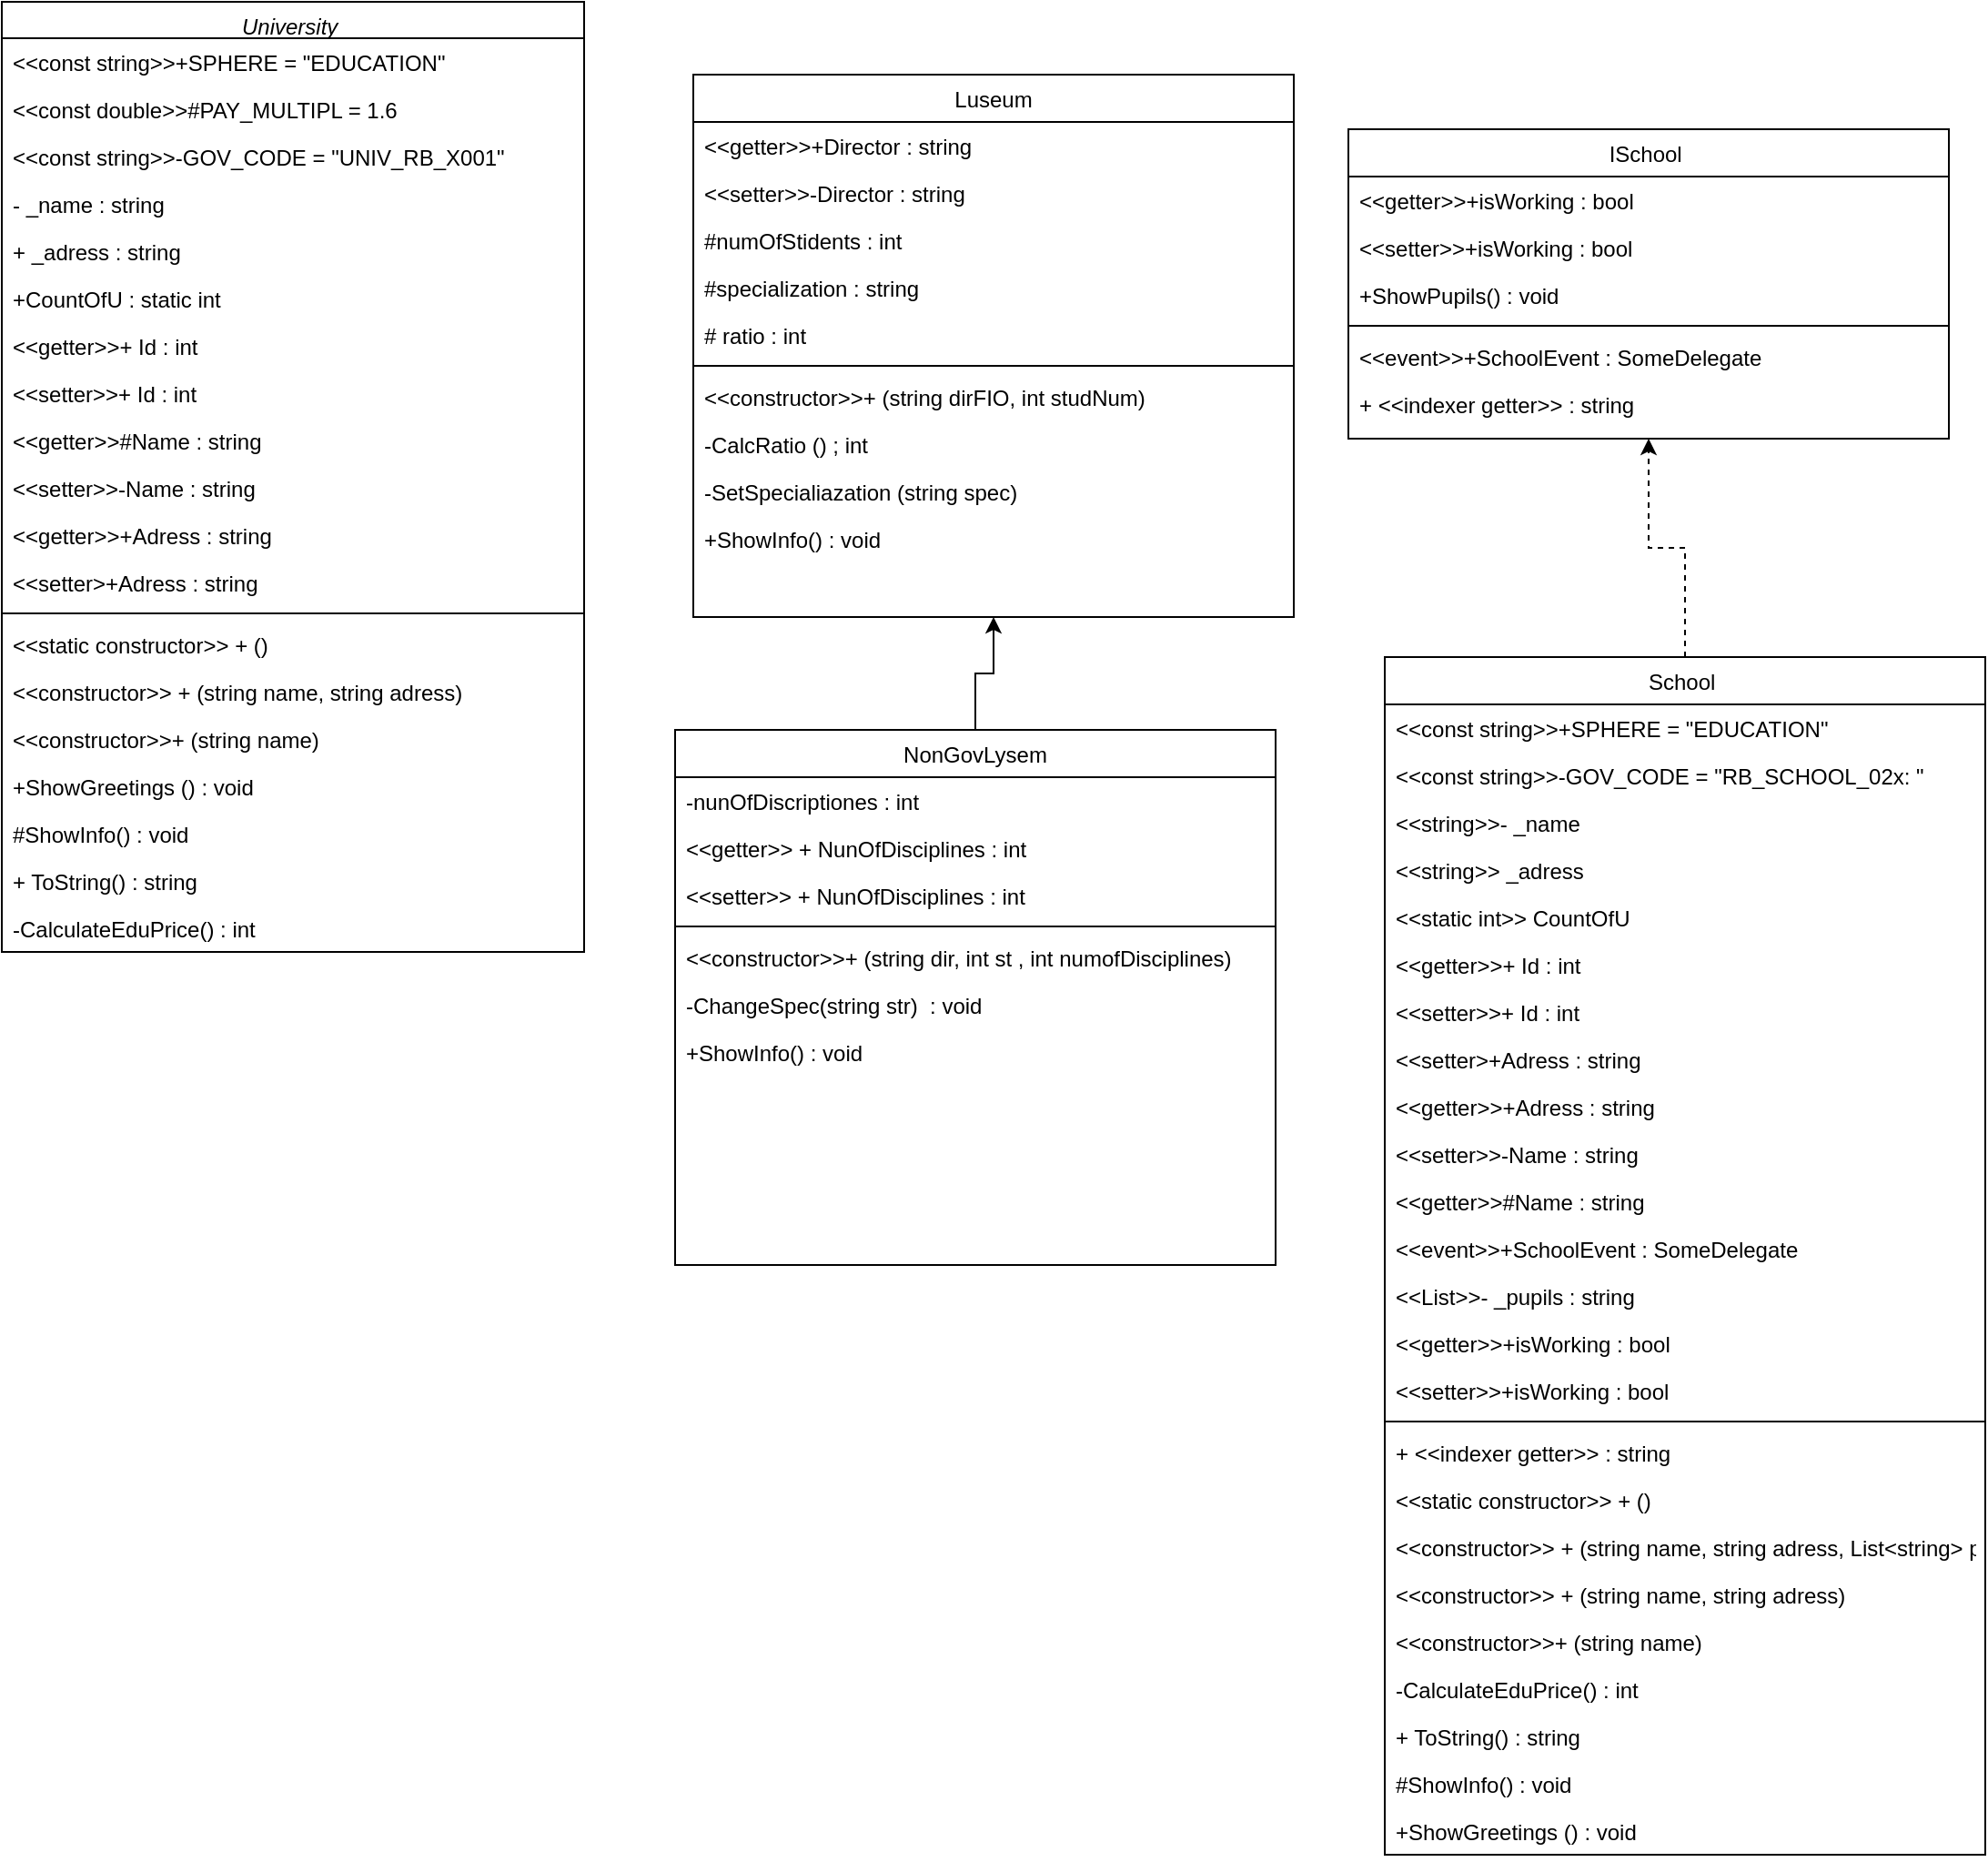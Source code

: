 <mxfile version="20.7.4" type="github">
  <diagram id="C5RBs43oDa-KdzZeNtuy" name="Page-1">
    <mxGraphModel dx="1558" dy="1933" grid="1" gridSize="10" guides="1" tooltips="1" connect="1" arrows="1" fold="1" page="1" pageScale="1" pageWidth="827" pageHeight="1169" math="0" shadow="0">
      <root>
        <mxCell id="WIyWlLk6GJQsqaUBKTNV-0" />
        <mxCell id="WIyWlLk6GJQsqaUBKTNV-1" parent="WIyWlLk6GJQsqaUBKTNV-0" />
        <mxCell id="zkfFHV4jXpPFQw0GAbJ--0" value="University " style="swimlane;fontStyle=2;align=center;verticalAlign=top;childLayout=stackLayout;horizontal=1;startSize=20;horizontalStack=0;resizeParent=1;resizeLast=0;collapsible=1;marginBottom=0;rounded=0;shadow=0;strokeWidth=1;" parent="WIyWlLk6GJQsqaUBKTNV-1" vertex="1">
          <mxGeometry x="60" y="-140" width="320" height="522" as="geometry">
            <mxRectangle x="230" y="140" width="160" height="26" as="alternateBounds" />
          </mxGeometry>
        </mxCell>
        <mxCell id="zkfFHV4jXpPFQw0GAbJ--1" value="&lt;&lt;const string&gt;&gt;+SPHERE = &quot;EDUCATION&quot;" style="text;align=left;verticalAlign=top;spacingLeft=4;spacingRight=4;overflow=hidden;rotatable=0;points=[[0,0.5],[1,0.5]];portConstraint=eastwest;" parent="zkfFHV4jXpPFQw0GAbJ--0" vertex="1">
          <mxGeometry y="20" width="320" height="26" as="geometry" />
        </mxCell>
        <mxCell id="zkfFHV4jXpPFQw0GAbJ--2" value="&lt;&lt;const double&gt;&gt;#PAY_MULTIPL = 1.6" style="text;align=left;verticalAlign=top;spacingLeft=4;spacingRight=4;overflow=hidden;rotatable=0;points=[[0,0.5],[1,0.5]];portConstraint=eastwest;rounded=0;shadow=0;html=0;" parent="zkfFHV4jXpPFQw0GAbJ--0" vertex="1">
          <mxGeometry y="46" width="320" height="26" as="geometry" />
        </mxCell>
        <mxCell id="zkfFHV4jXpPFQw0GAbJ--3" value="&lt;&lt;const string&gt;&gt;-GOV_CODE = &quot;UNIV_RB_X001&quot;" style="text;align=left;verticalAlign=top;spacingLeft=4;spacingRight=4;overflow=hidden;rotatable=0;points=[[0,0.5],[1,0.5]];portConstraint=eastwest;rounded=0;shadow=0;html=0;" parent="zkfFHV4jXpPFQw0GAbJ--0" vertex="1">
          <mxGeometry y="72" width="320" height="26" as="geometry" />
        </mxCell>
        <mxCell id="zkfFHV4jXpPFQw0GAbJ--5" value="- _name : string" style="text;align=left;verticalAlign=top;spacingLeft=4;spacingRight=4;overflow=hidden;rotatable=0;points=[[0,0.5],[1,0.5]];portConstraint=eastwest;" parent="zkfFHV4jXpPFQw0GAbJ--0" vertex="1">
          <mxGeometry y="98" width="320" height="26" as="geometry" />
        </mxCell>
        <mxCell id="fwnLO7rDKL6S0W3U5-J9-70" value="+ _adress : string" style="text;align=left;verticalAlign=top;spacingLeft=4;spacingRight=4;overflow=hidden;rotatable=0;points=[[0,0.5],[1,0.5]];portConstraint=eastwest;" vertex="1" parent="zkfFHV4jXpPFQw0GAbJ--0">
          <mxGeometry y="124" width="320" height="26" as="geometry" />
        </mxCell>
        <mxCell id="fwnLO7rDKL6S0W3U5-J9-69" value="+CountOfU : static int" style="text;align=left;verticalAlign=top;spacingLeft=4;spacingRight=4;overflow=hidden;rotatable=0;points=[[0,0.5],[1,0.5]];portConstraint=eastwest;" vertex="1" parent="zkfFHV4jXpPFQw0GAbJ--0">
          <mxGeometry y="150" width="320" height="26" as="geometry" />
        </mxCell>
        <mxCell id="fwnLO7rDKL6S0W3U5-J9-68" value="&lt;&lt;getter&gt;&gt;+ Id : int&#xa;" style="text;align=left;verticalAlign=top;spacingLeft=4;spacingRight=4;overflow=hidden;rotatable=0;points=[[0,0.5],[1,0.5]];portConstraint=eastwest;" vertex="1" parent="zkfFHV4jXpPFQw0GAbJ--0">
          <mxGeometry y="176" width="320" height="26" as="geometry" />
        </mxCell>
        <mxCell id="fwnLO7rDKL6S0W3U5-J9-67" value="&lt;&lt;setter&gt;&gt;+ Id : int" style="text;align=left;verticalAlign=top;spacingLeft=4;spacingRight=4;overflow=hidden;rotatable=0;points=[[0,0.5],[1,0.5]];portConstraint=eastwest;" vertex="1" parent="zkfFHV4jXpPFQw0GAbJ--0">
          <mxGeometry y="202" width="320" height="26" as="geometry" />
        </mxCell>
        <mxCell id="fwnLO7rDKL6S0W3U5-J9-76" value="&lt;&lt;getter&gt;&gt;#Name : string" style="text;align=left;verticalAlign=top;spacingLeft=4;spacingRight=4;overflow=hidden;rotatable=0;points=[[0,0.5],[1,0.5]];portConstraint=eastwest;" vertex="1" parent="zkfFHV4jXpPFQw0GAbJ--0">
          <mxGeometry y="228" width="320" height="26" as="geometry" />
        </mxCell>
        <mxCell id="fwnLO7rDKL6S0W3U5-J9-75" value="&lt;&lt;setter&gt;&gt;-Name : string" style="text;align=left;verticalAlign=top;spacingLeft=4;spacingRight=4;overflow=hidden;rotatable=0;points=[[0,0.5],[1,0.5]];portConstraint=eastwest;" vertex="1" parent="zkfFHV4jXpPFQw0GAbJ--0">
          <mxGeometry y="254" width="320" height="26" as="geometry" />
        </mxCell>
        <mxCell id="fwnLO7rDKL6S0W3U5-J9-74" value="&lt;&lt;getter&gt;&gt;+Adress : string" style="text;align=left;verticalAlign=top;spacingLeft=4;spacingRight=4;overflow=hidden;rotatable=0;points=[[0,0.5],[1,0.5]];portConstraint=eastwest;" vertex="1" parent="zkfFHV4jXpPFQw0GAbJ--0">
          <mxGeometry y="280" width="320" height="26" as="geometry" />
        </mxCell>
        <mxCell id="fwnLO7rDKL6S0W3U5-J9-73" value="&lt;&lt;setter&gt;+Adress : string" style="text;align=left;verticalAlign=top;spacingLeft=4;spacingRight=4;overflow=hidden;rotatable=0;points=[[0,0.5],[1,0.5]];portConstraint=eastwest;" vertex="1" parent="zkfFHV4jXpPFQw0GAbJ--0">
          <mxGeometry y="306" width="320" height="26" as="geometry" />
        </mxCell>
        <mxCell id="zkfFHV4jXpPFQw0GAbJ--4" value="" style="line;html=1;strokeWidth=1;align=left;verticalAlign=middle;spacingTop=-1;spacingLeft=3;spacingRight=3;rotatable=0;labelPosition=right;points=[];portConstraint=eastwest;" parent="zkfFHV4jXpPFQw0GAbJ--0" vertex="1">
          <mxGeometry y="332" width="320" height="8" as="geometry" />
        </mxCell>
        <mxCell id="fwnLO7rDKL6S0W3U5-J9-72" value="&lt;&lt;static constructor&gt;&gt; + ()" style="text;align=left;verticalAlign=top;spacingLeft=4;spacingRight=4;overflow=hidden;rotatable=0;points=[[0,0.5],[1,0.5]];portConstraint=eastwest;" vertex="1" parent="zkfFHV4jXpPFQw0GAbJ--0">
          <mxGeometry y="340" width="320" height="26" as="geometry" />
        </mxCell>
        <mxCell id="fwnLO7rDKL6S0W3U5-J9-71" value="&lt;&lt;constructor&gt;&gt; + (string name, string adress)" style="text;align=left;verticalAlign=top;spacingLeft=4;spacingRight=4;overflow=hidden;rotatable=0;points=[[0,0.5],[1,0.5]];portConstraint=eastwest;" vertex="1" parent="zkfFHV4jXpPFQw0GAbJ--0">
          <mxGeometry y="366" width="320" height="26" as="geometry" />
        </mxCell>
        <mxCell id="fwnLO7rDKL6S0W3U5-J9-66" value="&lt;&lt;constructor&gt;&gt;+ (string name) " style="text;align=left;verticalAlign=top;spacingLeft=4;spacingRight=4;overflow=hidden;rotatable=0;points=[[0,0.5],[1,0.5]];portConstraint=eastwest;" vertex="1" parent="zkfFHV4jXpPFQw0GAbJ--0">
          <mxGeometry y="392" width="320" height="26" as="geometry" />
        </mxCell>
        <mxCell id="fwnLO7rDKL6S0W3U5-J9-83" value="+ShowGreetings () : void" style="text;align=left;verticalAlign=top;spacingLeft=4;spacingRight=4;overflow=hidden;rotatable=0;points=[[0,0.5],[1,0.5]];portConstraint=eastwest;" vertex="1" parent="zkfFHV4jXpPFQw0GAbJ--0">
          <mxGeometry y="418" width="320" height="26" as="geometry" />
        </mxCell>
        <mxCell id="fwnLO7rDKL6S0W3U5-J9-82" value="#ShowInfo() : void" style="text;align=left;verticalAlign=top;spacingLeft=4;spacingRight=4;overflow=hidden;rotatable=0;points=[[0,0.5],[1,0.5]];portConstraint=eastwest;" vertex="1" parent="zkfFHV4jXpPFQw0GAbJ--0">
          <mxGeometry y="444" width="320" height="26" as="geometry" />
        </mxCell>
        <mxCell id="fwnLO7rDKL6S0W3U5-J9-81" value="+ ToString() : string" style="text;align=left;verticalAlign=top;spacingLeft=4;spacingRight=4;overflow=hidden;rotatable=0;points=[[0,0.5],[1,0.5]];portConstraint=eastwest;" vertex="1" parent="zkfFHV4jXpPFQw0GAbJ--0">
          <mxGeometry y="470" width="320" height="26" as="geometry" />
        </mxCell>
        <mxCell id="fwnLO7rDKL6S0W3U5-J9-80" value="-CalculateEduPrice() : int " style="text;align=left;verticalAlign=top;spacingLeft=4;spacingRight=4;overflow=hidden;rotatable=0;points=[[0,0.5],[1,0.5]];portConstraint=eastwest;" vertex="1" parent="zkfFHV4jXpPFQw0GAbJ--0">
          <mxGeometry y="496" width="320" height="26" as="geometry" />
        </mxCell>
        <mxCell id="zkfFHV4jXpPFQw0GAbJ--17" value="ISchool " style="swimlane;fontStyle=0;align=center;verticalAlign=top;childLayout=stackLayout;horizontal=1;startSize=26;horizontalStack=0;resizeParent=1;resizeLast=0;collapsible=1;marginBottom=0;rounded=0;shadow=0;strokeWidth=1;" parent="WIyWlLk6GJQsqaUBKTNV-1" vertex="1">
          <mxGeometry x="800" y="-70" width="330" height="170" as="geometry">
            <mxRectangle x="550" y="140" width="160" height="26" as="alternateBounds" />
          </mxGeometry>
        </mxCell>
        <mxCell id="zkfFHV4jXpPFQw0GAbJ--18" value="&lt;&lt;getter&gt;&gt;+isWorking : bool" style="text;align=left;verticalAlign=top;spacingLeft=4;spacingRight=4;overflow=hidden;rotatable=0;points=[[0,0.5],[1,0.5]];portConstraint=eastwest;" parent="zkfFHV4jXpPFQw0GAbJ--17" vertex="1">
          <mxGeometry y="26" width="330" height="26" as="geometry" />
        </mxCell>
        <mxCell id="zkfFHV4jXpPFQw0GAbJ--19" value="&lt;&lt;setter&gt;&gt;+isWorking : bool" style="text;align=left;verticalAlign=top;spacingLeft=4;spacingRight=4;overflow=hidden;rotatable=0;points=[[0,0.5],[1,0.5]];portConstraint=eastwest;rounded=0;shadow=0;html=0;" parent="zkfFHV4jXpPFQw0GAbJ--17" vertex="1">
          <mxGeometry y="52" width="330" height="26" as="geometry" />
        </mxCell>
        <mxCell id="zkfFHV4jXpPFQw0GAbJ--20" value="+ShowPupils() : void" style="text;align=left;verticalAlign=top;spacingLeft=4;spacingRight=4;overflow=hidden;rotatable=0;points=[[0,0.5],[1,0.5]];portConstraint=eastwest;rounded=0;shadow=0;html=0;" parent="zkfFHV4jXpPFQw0GAbJ--17" vertex="1">
          <mxGeometry y="78" width="330" height="26" as="geometry" />
        </mxCell>
        <mxCell id="zkfFHV4jXpPFQw0GAbJ--23" value="" style="line;html=1;strokeWidth=1;align=left;verticalAlign=middle;spacingTop=-1;spacingLeft=3;spacingRight=3;rotatable=0;labelPosition=right;points=[];portConstraint=eastwest;" parent="zkfFHV4jXpPFQw0GAbJ--17" vertex="1">
          <mxGeometry y="104" width="330" height="8" as="geometry" />
        </mxCell>
        <mxCell id="zkfFHV4jXpPFQw0GAbJ--21" value="&lt;&lt;event&gt;&gt;+SchoolEvent : SomeDelegate" style="text;align=left;verticalAlign=top;spacingLeft=4;spacingRight=4;overflow=hidden;rotatable=0;points=[[0,0.5],[1,0.5]];portConstraint=eastwest;rounded=0;shadow=0;html=0;" parent="zkfFHV4jXpPFQw0GAbJ--17" vertex="1">
          <mxGeometry y="112" width="330" height="26" as="geometry" />
        </mxCell>
        <mxCell id="zkfFHV4jXpPFQw0GAbJ--22" value="+ &lt;&lt;indexer getter&gt;&gt; : string" style="text;align=left;verticalAlign=top;spacingLeft=4;spacingRight=4;overflow=hidden;rotatable=0;points=[[0,0.5],[1,0.5]];portConstraint=eastwest;rounded=0;shadow=0;html=0;" parent="zkfFHV4jXpPFQw0GAbJ--17" vertex="1">
          <mxGeometry y="138" width="330" height="26" as="geometry" />
        </mxCell>
        <mxCell id="fwnLO7rDKL6S0W3U5-J9-145" style="edgeStyle=orthogonalEdgeStyle;rounded=0;orthogonalLoop=1;jettySize=auto;html=1;entryX=0.5;entryY=1;entryDx=0;entryDy=0;dashed=1;" edge="1" parent="WIyWlLk6GJQsqaUBKTNV-1" source="fwnLO7rDKL6S0W3U5-J9-85" target="zkfFHV4jXpPFQw0GAbJ--17">
          <mxGeometry relative="1" as="geometry" />
        </mxCell>
        <mxCell id="fwnLO7rDKL6S0W3U5-J9-85" value="School " style="swimlane;fontStyle=0;align=center;verticalAlign=top;childLayout=stackLayout;horizontal=1;startSize=26;horizontalStack=0;resizeParent=1;resizeLast=0;collapsible=1;marginBottom=0;rounded=0;shadow=0;strokeWidth=1;" vertex="1" parent="WIyWlLk6GJQsqaUBKTNV-1">
          <mxGeometry x="820" y="220" width="330" height="658" as="geometry">
            <mxRectangle x="550" y="140" width="160" height="26" as="alternateBounds" />
          </mxGeometry>
        </mxCell>
        <mxCell id="fwnLO7rDKL6S0W3U5-J9-98" value="&lt;&lt;const string&gt;&gt;+SPHERE = &quot;EDUCATION&quot;" style="text;align=left;verticalAlign=top;spacingLeft=4;spacingRight=4;overflow=hidden;rotatable=0;points=[[0,0.5],[1,0.5]];portConstraint=eastwest;" vertex="1" parent="fwnLO7rDKL6S0W3U5-J9-85">
          <mxGeometry y="26" width="330" height="26" as="geometry" />
        </mxCell>
        <mxCell id="fwnLO7rDKL6S0W3U5-J9-99" value="&lt;&lt;const string&gt;&gt;-GOV_CODE = &quot;RB_SCHOOL_02x: &quot;" style="text;align=left;verticalAlign=top;spacingLeft=4;spacingRight=4;overflow=hidden;rotatable=0;points=[[0,0.5],[1,0.5]];portConstraint=eastwest;rounded=0;shadow=0;html=0;" vertex="1" parent="fwnLO7rDKL6S0W3U5-J9-85">
          <mxGeometry y="52" width="330" height="26" as="geometry" />
        </mxCell>
        <mxCell id="fwnLO7rDKL6S0W3U5-J9-100" value="&lt;&lt;string&gt;&gt;- _name" style="text;align=left;verticalAlign=top;spacingLeft=4;spacingRight=4;overflow=hidden;rotatable=0;points=[[0,0.5],[1,0.5]];portConstraint=eastwest;" vertex="1" parent="fwnLO7rDKL6S0W3U5-J9-85">
          <mxGeometry y="78" width="330" height="26" as="geometry" />
        </mxCell>
        <mxCell id="fwnLO7rDKL6S0W3U5-J9-101" value="&lt;&lt;string&gt;&gt; _adress" style="text;align=left;verticalAlign=top;spacingLeft=4;spacingRight=4;overflow=hidden;rotatable=0;points=[[0,0.5],[1,0.5]];portConstraint=eastwest;" vertex="1" parent="fwnLO7rDKL6S0W3U5-J9-85">
          <mxGeometry y="104" width="330" height="26" as="geometry" />
        </mxCell>
        <mxCell id="fwnLO7rDKL6S0W3U5-J9-102" value="&lt;&lt;static int&gt;&gt; CountOfU" style="text;align=left;verticalAlign=top;spacingLeft=4;spacingRight=4;overflow=hidden;rotatable=0;points=[[0,0.5],[1,0.5]];portConstraint=eastwest;" vertex="1" parent="fwnLO7rDKL6S0W3U5-J9-85">
          <mxGeometry y="130" width="330" height="26" as="geometry" />
        </mxCell>
        <mxCell id="fwnLO7rDKL6S0W3U5-J9-103" value="&lt;&lt;getter&gt;&gt;+ Id : int&#xa;" style="text;align=left;verticalAlign=top;spacingLeft=4;spacingRight=4;overflow=hidden;rotatable=0;points=[[0,0.5],[1,0.5]];portConstraint=eastwest;" vertex="1" parent="fwnLO7rDKL6S0W3U5-J9-85">
          <mxGeometry y="156" width="330" height="26" as="geometry" />
        </mxCell>
        <mxCell id="fwnLO7rDKL6S0W3U5-J9-104" value="&lt;&lt;setter&gt;&gt;+ Id : int" style="text;align=left;verticalAlign=top;spacingLeft=4;spacingRight=4;overflow=hidden;rotatable=0;points=[[0,0.5],[1,0.5]];portConstraint=eastwest;" vertex="1" parent="fwnLO7rDKL6S0W3U5-J9-85">
          <mxGeometry y="182" width="330" height="26" as="geometry" />
        </mxCell>
        <mxCell id="fwnLO7rDKL6S0W3U5-J9-108" value="&lt;&lt;setter&gt;+Adress : string" style="text;align=left;verticalAlign=top;spacingLeft=4;spacingRight=4;overflow=hidden;rotatable=0;points=[[0,0.5],[1,0.5]];portConstraint=eastwest;" vertex="1" parent="fwnLO7rDKL6S0W3U5-J9-85">
          <mxGeometry y="208" width="330" height="26" as="geometry" />
        </mxCell>
        <mxCell id="fwnLO7rDKL6S0W3U5-J9-107" value="&lt;&lt;getter&gt;&gt;+Adress : string" style="text;align=left;verticalAlign=top;spacingLeft=4;spacingRight=4;overflow=hidden;rotatable=0;points=[[0,0.5],[1,0.5]];portConstraint=eastwest;" vertex="1" parent="fwnLO7rDKL6S0W3U5-J9-85">
          <mxGeometry y="234" width="330" height="26" as="geometry" />
        </mxCell>
        <mxCell id="fwnLO7rDKL6S0W3U5-J9-106" value="&lt;&lt;setter&gt;&gt;-Name : string" style="text;align=left;verticalAlign=top;spacingLeft=4;spacingRight=4;overflow=hidden;rotatable=0;points=[[0,0.5],[1,0.5]];portConstraint=eastwest;" vertex="1" parent="fwnLO7rDKL6S0W3U5-J9-85">
          <mxGeometry y="260" width="330" height="26" as="geometry" />
        </mxCell>
        <mxCell id="fwnLO7rDKL6S0W3U5-J9-105" value="&lt;&lt;getter&gt;&gt;#Name : string" style="text;align=left;verticalAlign=top;spacingLeft=4;spacingRight=4;overflow=hidden;rotatable=0;points=[[0,0.5],[1,0.5]];portConstraint=eastwest;" vertex="1" parent="fwnLO7rDKL6S0W3U5-J9-85">
          <mxGeometry y="286" width="330" height="26" as="geometry" />
        </mxCell>
        <mxCell id="fwnLO7rDKL6S0W3U5-J9-90" value="&lt;&lt;event&gt;&gt;+SchoolEvent : SomeDelegate" style="text;align=left;verticalAlign=top;spacingLeft=4;spacingRight=4;overflow=hidden;rotatable=0;points=[[0,0.5],[1,0.5]];portConstraint=eastwest;rounded=0;shadow=0;html=0;" vertex="1" parent="fwnLO7rDKL6S0W3U5-J9-85">
          <mxGeometry y="312" width="330" height="26" as="geometry" />
        </mxCell>
        <mxCell id="fwnLO7rDKL6S0W3U5-J9-110" value="&lt;&lt;List&gt;&gt;- _pupils : string" style="text;align=left;verticalAlign=top;spacingLeft=4;spacingRight=4;overflow=hidden;rotatable=0;points=[[0,0.5],[1,0.5]];portConstraint=eastwest;rounded=0;shadow=0;html=0;" vertex="1" parent="fwnLO7rDKL6S0W3U5-J9-85">
          <mxGeometry y="338" width="330" height="26" as="geometry" />
        </mxCell>
        <mxCell id="fwnLO7rDKL6S0W3U5-J9-118" value="&lt;&lt;getter&gt;&gt;+isWorking : bool" style="text;align=left;verticalAlign=top;spacingLeft=4;spacingRight=4;overflow=hidden;rotatable=0;points=[[0,0.5],[1,0.5]];portConstraint=eastwest;rounded=0;shadow=0;html=0;" vertex="1" parent="fwnLO7rDKL6S0W3U5-J9-85">
          <mxGeometry y="364" width="330" height="26" as="geometry" />
        </mxCell>
        <mxCell id="fwnLO7rDKL6S0W3U5-J9-119" value="&lt;&lt;setter&gt;&gt;+isWorking : bool" style="text;align=left;verticalAlign=top;spacingLeft=4;spacingRight=4;overflow=hidden;rotatable=0;points=[[0,0.5],[1,0.5]];portConstraint=eastwest;rounded=0;shadow=0;html=0;" vertex="1" parent="fwnLO7rDKL6S0W3U5-J9-85">
          <mxGeometry y="390" width="330" height="26" as="geometry" />
        </mxCell>
        <mxCell id="fwnLO7rDKL6S0W3U5-J9-89" value="" style="line;html=1;strokeWidth=1;align=left;verticalAlign=middle;spacingTop=-1;spacingLeft=3;spacingRight=3;rotatable=0;labelPosition=right;points=[];portConstraint=eastwest;" vertex="1" parent="fwnLO7rDKL6S0W3U5-J9-85">
          <mxGeometry y="416" width="330" height="8" as="geometry" />
        </mxCell>
        <mxCell id="fwnLO7rDKL6S0W3U5-J9-91" value="+ &lt;&lt;indexer getter&gt;&gt; : string" style="text;align=left;verticalAlign=top;spacingLeft=4;spacingRight=4;overflow=hidden;rotatable=0;points=[[0,0.5],[1,0.5]];portConstraint=eastwest;rounded=0;shadow=0;html=0;" vertex="1" parent="fwnLO7rDKL6S0W3U5-J9-85">
          <mxGeometry y="424" width="330" height="26" as="geometry" />
        </mxCell>
        <mxCell id="fwnLO7rDKL6S0W3U5-J9-111" value="&lt;&lt;static constructor&gt;&gt; + ()" style="text;align=left;verticalAlign=top;spacingLeft=4;spacingRight=4;overflow=hidden;rotatable=0;points=[[0,0.5],[1,0.5]];portConstraint=eastwest;" vertex="1" parent="fwnLO7rDKL6S0W3U5-J9-85">
          <mxGeometry y="450" width="330" height="26" as="geometry" />
        </mxCell>
        <mxCell id="fwnLO7rDKL6S0W3U5-J9-120" value="&lt;&lt;constructor&gt;&gt; + (string name, string adress, List&lt;string&gt; ppls)" style="text;align=left;verticalAlign=top;spacingLeft=4;spacingRight=4;overflow=hidden;rotatable=0;points=[[0,0.5],[1,0.5]];portConstraint=eastwest;" vertex="1" parent="fwnLO7rDKL6S0W3U5-J9-85">
          <mxGeometry y="476" width="330" height="26" as="geometry" />
        </mxCell>
        <mxCell id="fwnLO7rDKL6S0W3U5-J9-112" value="&lt;&lt;constructor&gt;&gt; + (string name, string adress)" style="text;align=left;verticalAlign=top;spacingLeft=4;spacingRight=4;overflow=hidden;rotatable=0;points=[[0,0.5],[1,0.5]];portConstraint=eastwest;" vertex="1" parent="fwnLO7rDKL6S0W3U5-J9-85">
          <mxGeometry y="502" width="330" height="26" as="geometry" />
        </mxCell>
        <mxCell id="fwnLO7rDKL6S0W3U5-J9-113" value="&lt;&lt;constructor&gt;&gt;+ (string name) " style="text;align=left;verticalAlign=top;spacingLeft=4;spacingRight=4;overflow=hidden;rotatable=0;points=[[0,0.5],[1,0.5]];portConstraint=eastwest;" vertex="1" parent="fwnLO7rDKL6S0W3U5-J9-85">
          <mxGeometry y="528" width="330" height="26" as="geometry" />
        </mxCell>
        <mxCell id="fwnLO7rDKL6S0W3U5-J9-117" value="-CalculateEduPrice() : int " style="text;align=left;verticalAlign=top;spacingLeft=4;spacingRight=4;overflow=hidden;rotatable=0;points=[[0,0.5],[1,0.5]];portConstraint=eastwest;" vertex="1" parent="fwnLO7rDKL6S0W3U5-J9-85">
          <mxGeometry y="554" width="330" height="26" as="geometry" />
        </mxCell>
        <mxCell id="fwnLO7rDKL6S0W3U5-J9-116" value="+ ToString() : string" style="text;align=left;verticalAlign=top;spacingLeft=4;spacingRight=4;overflow=hidden;rotatable=0;points=[[0,0.5],[1,0.5]];portConstraint=eastwest;" vertex="1" parent="fwnLO7rDKL6S0W3U5-J9-85">
          <mxGeometry y="580" width="330" height="26" as="geometry" />
        </mxCell>
        <mxCell id="fwnLO7rDKL6S0W3U5-J9-115" value="#ShowInfo() : void" style="text;align=left;verticalAlign=top;spacingLeft=4;spacingRight=4;overflow=hidden;rotatable=0;points=[[0,0.5],[1,0.5]];portConstraint=eastwest;" vertex="1" parent="fwnLO7rDKL6S0W3U5-J9-85">
          <mxGeometry y="606" width="330" height="26" as="geometry" />
        </mxCell>
        <mxCell id="fwnLO7rDKL6S0W3U5-J9-114" value="+ShowGreetings () : void" style="text;align=left;verticalAlign=top;spacingLeft=4;spacingRight=4;overflow=hidden;rotatable=0;points=[[0,0.5],[1,0.5]];portConstraint=eastwest;" vertex="1" parent="fwnLO7rDKL6S0W3U5-J9-85">
          <mxGeometry y="632" width="330" height="26" as="geometry" />
        </mxCell>
        <mxCell id="fwnLO7rDKL6S0W3U5-J9-122" value="Luseum" style="swimlane;fontStyle=0;align=center;verticalAlign=top;childLayout=stackLayout;horizontal=1;startSize=26;horizontalStack=0;resizeParent=1;resizeLast=0;collapsible=1;marginBottom=0;rounded=0;shadow=0;strokeWidth=1;" vertex="1" parent="WIyWlLk6GJQsqaUBKTNV-1">
          <mxGeometry x="440" y="-100" width="330" height="298" as="geometry">
            <mxRectangle x="550" y="140" width="160" height="26" as="alternateBounds" />
          </mxGeometry>
        </mxCell>
        <mxCell id="fwnLO7rDKL6S0W3U5-J9-123" value="&lt;&lt;getter&gt;&gt;+Director : string" style="text;align=left;verticalAlign=top;spacingLeft=4;spacingRight=4;overflow=hidden;rotatable=0;points=[[0,0.5],[1,0.5]];portConstraint=eastwest;" vertex="1" parent="fwnLO7rDKL6S0W3U5-J9-122">
          <mxGeometry y="26" width="330" height="26" as="geometry" />
        </mxCell>
        <mxCell id="fwnLO7rDKL6S0W3U5-J9-124" value="&lt;&lt;setter&gt;&gt;-Director : string" style="text;align=left;verticalAlign=top;spacingLeft=4;spacingRight=4;overflow=hidden;rotatable=0;points=[[0,0.5],[1,0.5]];portConstraint=eastwest;rounded=0;shadow=0;html=0;" vertex="1" parent="fwnLO7rDKL6S0W3U5-J9-122">
          <mxGeometry y="52" width="330" height="26" as="geometry" />
        </mxCell>
        <mxCell id="fwnLO7rDKL6S0W3U5-J9-125" value="#numOfStidents : int" style="text;align=left;verticalAlign=top;spacingLeft=4;spacingRight=4;overflow=hidden;rotatable=0;points=[[0,0.5],[1,0.5]];portConstraint=eastwest;rounded=0;shadow=0;html=0;" vertex="1" parent="fwnLO7rDKL6S0W3U5-J9-122">
          <mxGeometry y="78" width="330" height="26" as="geometry" />
        </mxCell>
        <mxCell id="fwnLO7rDKL6S0W3U5-J9-129" value="#specialization : string" style="text;align=left;verticalAlign=top;spacingLeft=4;spacingRight=4;overflow=hidden;rotatable=0;points=[[0,0.5],[1,0.5]];portConstraint=eastwest;rounded=0;shadow=0;html=0;" vertex="1" parent="fwnLO7rDKL6S0W3U5-J9-122">
          <mxGeometry y="104" width="330" height="26" as="geometry" />
        </mxCell>
        <mxCell id="fwnLO7rDKL6S0W3U5-J9-130" value="# ratio : int" style="text;align=left;verticalAlign=top;spacingLeft=4;spacingRight=4;overflow=hidden;rotatable=0;points=[[0,0.5],[1,0.5]];portConstraint=eastwest;rounded=0;shadow=0;html=0;" vertex="1" parent="fwnLO7rDKL6S0W3U5-J9-122">
          <mxGeometry y="130" width="330" height="26" as="geometry" />
        </mxCell>
        <mxCell id="fwnLO7rDKL6S0W3U5-J9-126" value="" style="line;html=1;strokeWidth=1;align=left;verticalAlign=middle;spacingTop=-1;spacingLeft=3;spacingRight=3;rotatable=0;labelPosition=right;points=[];portConstraint=eastwest;" vertex="1" parent="fwnLO7rDKL6S0W3U5-J9-122">
          <mxGeometry y="156" width="330" height="8" as="geometry" />
        </mxCell>
        <mxCell id="fwnLO7rDKL6S0W3U5-J9-127" value="&lt;&lt;constructor&gt;&gt;+ (string dirFIO, int studNum)  " style="text;align=left;verticalAlign=top;spacingLeft=4;spacingRight=4;overflow=hidden;rotatable=0;points=[[0,0.5],[1,0.5]];portConstraint=eastwest;rounded=0;shadow=0;html=0;" vertex="1" parent="fwnLO7rDKL6S0W3U5-J9-122">
          <mxGeometry y="164" width="330" height="26" as="geometry" />
        </mxCell>
        <mxCell id="fwnLO7rDKL6S0W3U5-J9-128" value="-CalcRatio () ; int" style="text;align=left;verticalAlign=top;spacingLeft=4;spacingRight=4;overflow=hidden;rotatable=0;points=[[0,0.5],[1,0.5]];portConstraint=eastwest;rounded=0;shadow=0;html=0;" vertex="1" parent="fwnLO7rDKL6S0W3U5-J9-122">
          <mxGeometry y="190" width="330" height="26" as="geometry" />
        </mxCell>
        <mxCell id="fwnLO7rDKL6S0W3U5-J9-131" value="-SetSpecialiazation (string spec) " style="text;align=left;verticalAlign=top;spacingLeft=4;spacingRight=4;overflow=hidden;rotatable=0;points=[[0,0.5],[1,0.5]];portConstraint=eastwest;rounded=0;shadow=0;html=0;" vertex="1" parent="fwnLO7rDKL6S0W3U5-J9-122">
          <mxGeometry y="216" width="330" height="26" as="geometry" />
        </mxCell>
        <mxCell id="fwnLO7rDKL6S0W3U5-J9-132" value="+ShowInfo() : void" style="text;align=left;verticalAlign=top;spacingLeft=4;spacingRight=4;overflow=hidden;rotatable=0;points=[[0,0.5],[1,0.5]];portConstraint=eastwest;rounded=0;shadow=0;html=0;" vertex="1" parent="fwnLO7rDKL6S0W3U5-J9-122">
          <mxGeometry y="242" width="330" height="26" as="geometry" />
        </mxCell>
        <mxCell id="fwnLO7rDKL6S0W3U5-J9-146" style="edgeStyle=orthogonalEdgeStyle;rounded=0;orthogonalLoop=1;jettySize=auto;html=1;entryX=0.5;entryY=1;entryDx=0;entryDy=0;" edge="1" parent="WIyWlLk6GJQsqaUBKTNV-1" source="fwnLO7rDKL6S0W3U5-J9-133" target="fwnLO7rDKL6S0W3U5-J9-122">
          <mxGeometry relative="1" as="geometry">
            <mxPoint x="595" y="210" as="targetPoint" />
          </mxGeometry>
        </mxCell>
        <mxCell id="fwnLO7rDKL6S0W3U5-J9-133" value="NonGovLysem" style="swimlane;fontStyle=0;align=center;verticalAlign=top;childLayout=stackLayout;horizontal=1;startSize=26;horizontalStack=0;resizeParent=1;resizeLast=0;collapsible=1;marginBottom=0;rounded=0;shadow=0;strokeWidth=1;" vertex="1" parent="WIyWlLk6GJQsqaUBKTNV-1">
          <mxGeometry x="430" y="260" width="330" height="294" as="geometry">
            <mxRectangle x="550" y="140" width="160" height="26" as="alternateBounds" />
          </mxGeometry>
        </mxCell>
        <mxCell id="fwnLO7rDKL6S0W3U5-J9-134" value="-nunOfDiscriptiones : int" style="text;align=left;verticalAlign=top;spacingLeft=4;spacingRight=4;overflow=hidden;rotatable=0;points=[[0,0.5],[1,0.5]];portConstraint=eastwest;" vertex="1" parent="fwnLO7rDKL6S0W3U5-J9-133">
          <mxGeometry y="26" width="330" height="26" as="geometry" />
        </mxCell>
        <mxCell id="fwnLO7rDKL6S0W3U5-J9-135" value="&lt;&lt;getter&gt;&gt; + NunOfDisciplines : int" style="text;align=left;verticalAlign=top;spacingLeft=4;spacingRight=4;overflow=hidden;rotatable=0;points=[[0,0.5],[1,0.5]];portConstraint=eastwest;rounded=0;shadow=0;html=0;" vertex="1" parent="fwnLO7rDKL6S0W3U5-J9-133">
          <mxGeometry y="52" width="330" height="26" as="geometry" />
        </mxCell>
        <mxCell id="fwnLO7rDKL6S0W3U5-J9-136" value="&lt;&lt;setter&gt;&gt; + NunOfDisciplines : int" style="text;align=left;verticalAlign=top;spacingLeft=4;spacingRight=4;overflow=hidden;rotatable=0;points=[[0,0.5],[1,0.5]];portConstraint=eastwest;rounded=0;shadow=0;html=0;" vertex="1" parent="fwnLO7rDKL6S0W3U5-J9-133">
          <mxGeometry y="78" width="330" height="26" as="geometry" />
        </mxCell>
        <mxCell id="fwnLO7rDKL6S0W3U5-J9-139" value="" style="line;html=1;strokeWidth=1;align=left;verticalAlign=middle;spacingTop=-1;spacingLeft=3;spacingRight=3;rotatable=0;labelPosition=right;points=[];portConstraint=eastwest;" vertex="1" parent="fwnLO7rDKL6S0W3U5-J9-133">
          <mxGeometry y="104" width="330" height="8" as="geometry" />
        </mxCell>
        <mxCell id="fwnLO7rDKL6S0W3U5-J9-140" value="&lt;&lt;constructor&gt;&gt;+ (string dir, int st , int numofDisciplines)  " style="text;align=left;verticalAlign=top;spacingLeft=4;spacingRight=4;overflow=hidden;rotatable=0;points=[[0,0.5],[1,0.5]];portConstraint=eastwest;rounded=0;shadow=0;html=0;" vertex="1" parent="fwnLO7rDKL6S0W3U5-J9-133">
          <mxGeometry y="112" width="330" height="26" as="geometry" />
        </mxCell>
        <mxCell id="fwnLO7rDKL6S0W3U5-J9-142" value="-ChangeSpec(string str)  : void" style="text;align=left;verticalAlign=top;spacingLeft=4;spacingRight=4;overflow=hidden;rotatable=0;points=[[0,0.5],[1,0.5]];portConstraint=eastwest;rounded=0;shadow=0;html=0;" vertex="1" parent="fwnLO7rDKL6S0W3U5-J9-133">
          <mxGeometry y="138" width="330" height="26" as="geometry" />
        </mxCell>
        <mxCell id="fwnLO7rDKL6S0W3U5-J9-143" value="+ShowInfo() : void" style="text;align=left;verticalAlign=top;spacingLeft=4;spacingRight=4;overflow=hidden;rotatable=0;points=[[0,0.5],[1,0.5]];portConstraint=eastwest;rounded=0;shadow=0;html=0;" vertex="1" parent="fwnLO7rDKL6S0W3U5-J9-133">
          <mxGeometry y="164" width="330" height="26" as="geometry" />
        </mxCell>
      </root>
    </mxGraphModel>
  </diagram>
</mxfile>
